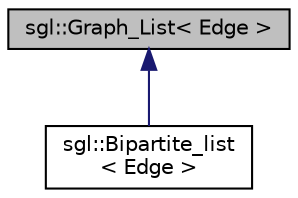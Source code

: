 digraph "sgl::Graph_List&lt; Edge &gt;"
{
  edge [fontname="Helvetica",fontsize="10",labelfontname="Helvetica",labelfontsize="10"];
  node [fontname="Helvetica",fontsize="10",shape=record];
  Node1 [label="sgl::Graph_List\< Edge \>",height=0.2,width=0.4,color="black", fillcolor="grey75", style="filled", fontcolor="black"];
  Node1 -> Node2 [dir="back",color="midnightblue",fontsize="10",style="solid",fontname="Helvetica"];
  Node2 [label="sgl::Bipartite_list\l\< Edge \>",height=0.2,width=0.4,color="black", fillcolor="white", style="filled",URL="$classsgl_1_1_bipartite__list.html"];
}

